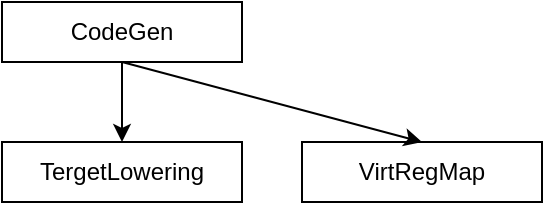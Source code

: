 <mxfile version="20.5.3" type="github">
  <diagram id="mczLa8m2s25Ua_IT8Fvm" name="Page-1">
    <mxGraphModel dx="1422" dy="820" grid="1" gridSize="10" guides="1" tooltips="1" connect="1" arrows="1" fold="1" page="1" pageScale="1" pageWidth="850" pageHeight="1100" math="0" shadow="0">
      <root>
        <mxCell id="0" />
        <mxCell id="1" parent="0" />
        <mxCell id="LVpHViFScEB_8EIwsfWP-1" value="TergetLowering" style="rounded=0;whiteSpace=wrap;html=1;" vertex="1" parent="1">
          <mxGeometry x="40" y="110" width="120" height="30" as="geometry" />
        </mxCell>
        <mxCell id="LVpHViFScEB_8EIwsfWP-2" value="&lt;div&gt;CodeGen&lt;/div&gt;" style="rounded=0;whiteSpace=wrap;html=1;" vertex="1" parent="1">
          <mxGeometry x="40" y="40" width="120" height="30" as="geometry" />
        </mxCell>
        <mxCell id="LVpHViFScEB_8EIwsfWP-3" value="VirtRegMap" style="rounded=0;whiteSpace=wrap;html=1;" vertex="1" parent="1">
          <mxGeometry x="190" y="110" width="120" height="30" as="geometry" />
        </mxCell>
        <mxCell id="LVpHViFScEB_8EIwsfWP-4" value="" style="endArrow=classic;html=1;rounded=0;exitX=0.5;exitY=1;exitDx=0;exitDy=0;entryX=0.5;entryY=0;entryDx=0;entryDy=0;" edge="1" parent="1" source="LVpHViFScEB_8EIwsfWP-2" target="LVpHViFScEB_8EIwsfWP-1">
          <mxGeometry width="50" height="50" relative="1" as="geometry">
            <mxPoint x="400" y="430" as="sourcePoint" />
            <mxPoint x="450" y="380" as="targetPoint" />
          </mxGeometry>
        </mxCell>
        <mxCell id="LVpHViFScEB_8EIwsfWP-5" value="" style="endArrow=classic;html=1;rounded=0;exitX=0.5;exitY=1;exitDx=0;exitDy=0;entryX=0.5;entryY=0;entryDx=0;entryDy=0;" edge="1" parent="1" source="LVpHViFScEB_8EIwsfWP-2" target="LVpHViFScEB_8EIwsfWP-3">
          <mxGeometry width="50" height="50" relative="1" as="geometry">
            <mxPoint x="400" y="430" as="sourcePoint" />
            <mxPoint x="450" y="380" as="targetPoint" />
          </mxGeometry>
        </mxCell>
      </root>
    </mxGraphModel>
  </diagram>
</mxfile>
